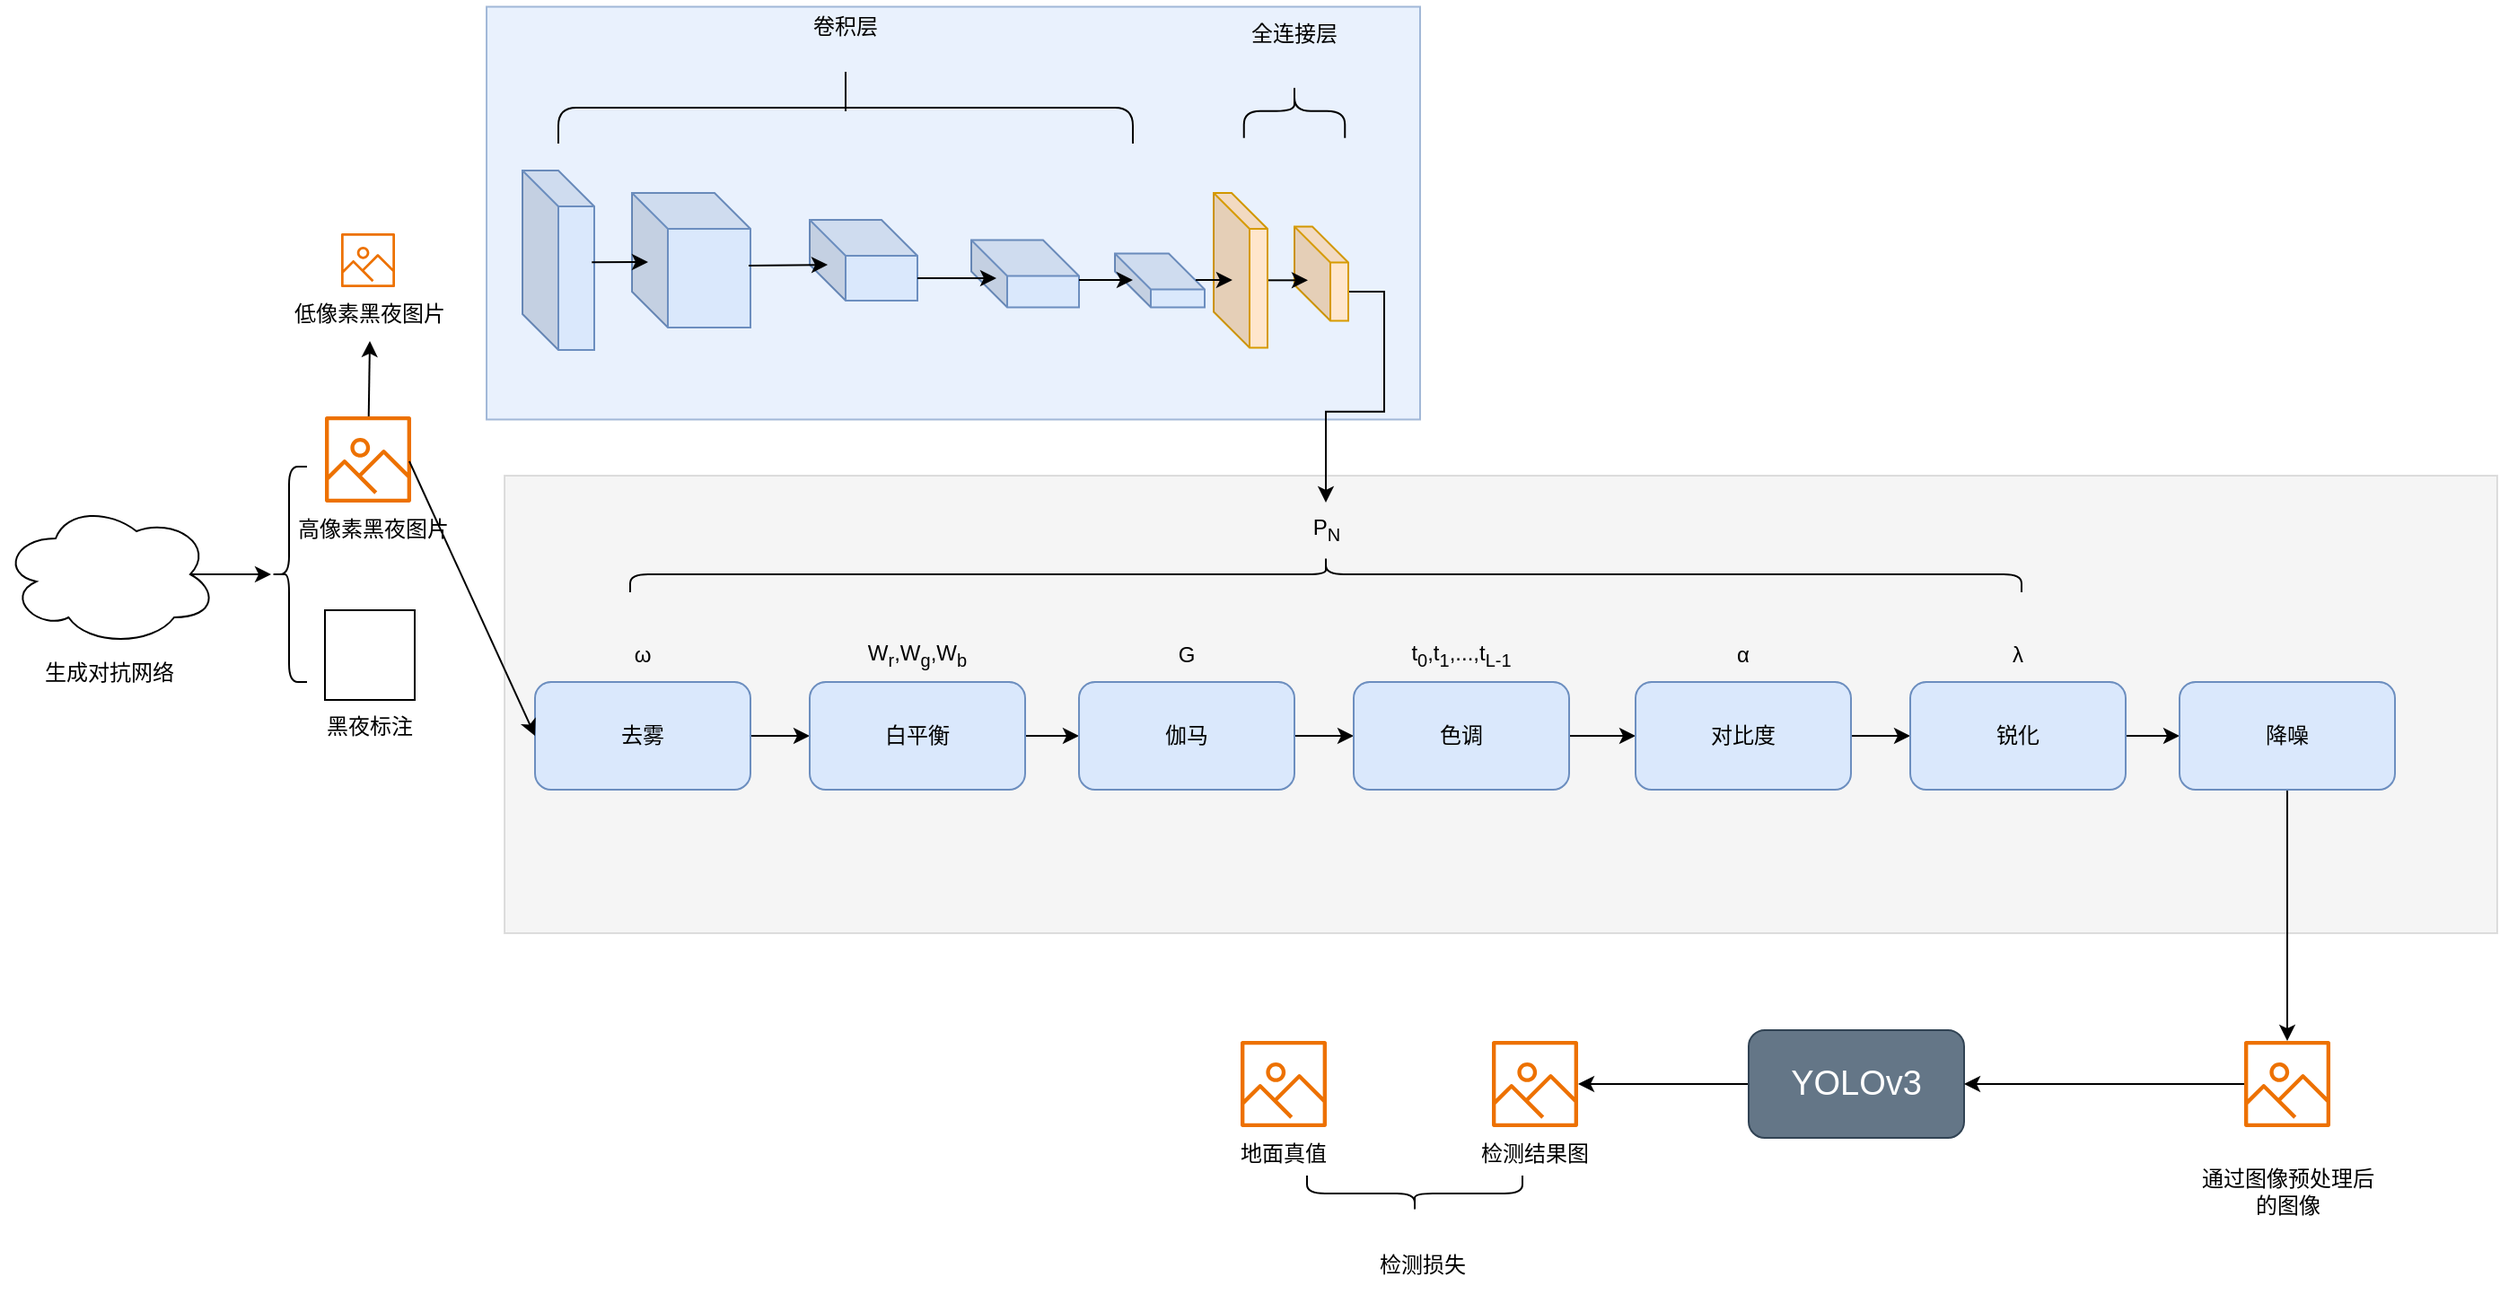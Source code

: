 <mxfile version="24.4.4" type="github">
  <diagram name="第 1 页" id="JUBmRAn-xgZ5UwaZT_6N">
    <mxGraphModel dx="1273" dy="3319" grid="1" gridSize="10" guides="1" tooltips="1" connect="1" arrows="1" fold="1" page="1" pageScale="1" pageWidth="827" pageHeight="1169" math="0" shadow="0">
      <root>
        <mxCell id="0" />
        <mxCell id="1" parent="0" />
        <mxCell id="7M45H-5EKRrKFd2AaE1g-65" value="" style="rounded=0;whiteSpace=wrap;html=1;opacity=20;fillColor=#CCCCCC;strokeColor=#666666;gradientColor=none;" vertex="1" parent="1">
          <mxGeometry x="310" y="125" width="1110" height="255" as="geometry" />
        </mxCell>
        <mxCell id="7M45H-5EKRrKFd2AaE1g-27" value="" style="rounded=0;whiteSpace=wrap;html=1;opacity=60;fillColor=#dae8fc;strokeColor=#6c8ebf;" vertex="1" parent="1">
          <mxGeometry x="300" y="-136.25" width="520" height="230" as="geometry" />
        </mxCell>
        <mxCell id="7M45H-5EKRrKFd2AaE1g-2" style="edgeStyle=orthogonalEdgeStyle;rounded=0;orthogonalLoop=1;jettySize=auto;html=1;exitX=0.875;exitY=0.5;exitDx=0;exitDy=0;exitPerimeter=0;" edge="1" parent="1" source="7M45H-5EKRrKFd2AaE1g-1">
          <mxGeometry relative="1" as="geometry">
            <mxPoint x="180" y="180" as="targetPoint" />
          </mxGeometry>
        </mxCell>
        <mxCell id="7M45H-5EKRrKFd2AaE1g-1" value="" style="ellipse;shape=cloud;whiteSpace=wrap;html=1;" vertex="1" parent="1">
          <mxGeometry x="30" y="140" width="120" height="80" as="geometry" />
        </mxCell>
        <mxCell id="7M45H-5EKRrKFd2AaE1g-3" value="" style="shape=curlyBracket;whiteSpace=wrap;html=1;rounded=1;labelPosition=left;verticalLabelPosition=middle;align=right;verticalAlign=middle;" vertex="1" parent="1">
          <mxGeometry x="180" y="120" width="20" height="120" as="geometry" />
        </mxCell>
        <mxCell id="7M45H-5EKRrKFd2AaE1g-4" value="" style="sketch=0;outlineConnect=0;fontColor=#232F3E;gradientColor=none;fillColor=#ED7100;strokeColor=none;dashed=0;verticalLabelPosition=bottom;verticalAlign=top;align=center;html=1;fontSize=12;fontStyle=0;aspect=fixed;pointerEvents=1;shape=mxgraph.aws4.container_registry_image;" vertex="1" parent="1">
          <mxGeometry x="210" y="92" width="48" height="48" as="geometry" />
        </mxCell>
        <mxCell id="7M45H-5EKRrKFd2AaE1g-6" value="" style="whiteSpace=wrap;html=1;aspect=fixed;" vertex="1" parent="1">
          <mxGeometry x="210" y="200" width="50" height="50" as="geometry" />
        </mxCell>
        <mxCell id="7M45H-5EKRrKFd2AaE1g-7" value="高像素黑夜图片" style="text;html=1;strokeColor=none;fillColor=none;align=center;verticalAlign=middle;whiteSpace=wrap;rounded=0;" vertex="1" parent="1">
          <mxGeometry x="194" y="140" width="86" height="30" as="geometry" />
        </mxCell>
        <mxCell id="7M45H-5EKRrKFd2AaE1g-8" value="黑夜标注" style="text;html=1;strokeColor=none;fillColor=none;align=center;verticalAlign=middle;whiteSpace=wrap;rounded=0;" vertex="1" parent="1">
          <mxGeometry x="195" y="250" width="80" height="30" as="geometry" />
        </mxCell>
        <mxCell id="7M45H-5EKRrKFd2AaE1g-10" value="生成对抗网络" style="text;html=1;align=center;verticalAlign=middle;whiteSpace=wrap;rounded=0;" vertex="1" parent="1">
          <mxGeometry x="45" y="220" width="90" height="30" as="geometry" />
        </mxCell>
        <mxCell id="7M45H-5EKRrKFd2AaE1g-11" value="" style="sketch=0;outlineConnect=0;fontColor=#232F3E;gradientColor=none;fillColor=#ED7100;strokeColor=none;dashed=0;verticalLabelPosition=bottom;verticalAlign=top;align=center;html=1;fontSize=12;fontStyle=0;aspect=fixed;pointerEvents=1;shape=mxgraph.aws4.container_registry_image;" vertex="1" parent="1">
          <mxGeometry x="219" y="-10" width="30" height="30" as="geometry" />
        </mxCell>
        <mxCell id="7M45H-5EKRrKFd2AaE1g-12" value="低像素黑夜图片" style="text;html=1;strokeColor=none;fillColor=none;align=center;verticalAlign=middle;whiteSpace=wrap;rounded=0;" vertex="1" parent="1">
          <mxGeometry x="190" y="20" width="90" height="30" as="geometry" />
        </mxCell>
        <mxCell id="7M45H-5EKRrKFd2AaE1g-13" value="" style="endArrow=classic;html=1;rounded=0;entryX=0.5;entryY=1;entryDx=0;entryDy=0;" edge="1" parent="1" source="7M45H-5EKRrKFd2AaE1g-4" target="7M45H-5EKRrKFd2AaE1g-12">
          <mxGeometry width="50" height="50" relative="1" as="geometry">
            <mxPoint x="330" y="290" as="sourcePoint" />
            <mxPoint x="380" y="240" as="targetPoint" />
          </mxGeometry>
        </mxCell>
        <mxCell id="7M45H-5EKRrKFd2AaE1g-14" value="" style="shape=cube;whiteSpace=wrap;html=1;boundedLbl=1;backgroundOutline=1;darkOpacity=0.05;darkOpacity2=0.1;fillColor=#dae8fc;strokeColor=#6c8ebf;" vertex="1" parent="1">
          <mxGeometry x="320" y="-45" width="40" height="100" as="geometry" />
        </mxCell>
        <mxCell id="7M45H-5EKRrKFd2AaE1g-15" value="" style="shape=cube;whiteSpace=wrap;html=1;boundedLbl=1;backgroundOutline=1;darkOpacity=0.05;darkOpacity2=0.1;fillColor=#dae8fc;strokeColor=#6c8ebf;" vertex="1" parent="1">
          <mxGeometry x="381" y="-32.49" width="66" height="75" as="geometry" />
        </mxCell>
        <mxCell id="7M45H-5EKRrKFd2AaE1g-16" value="" style="shape=cube;whiteSpace=wrap;html=1;boundedLbl=1;backgroundOutline=1;darkOpacity=0.05;darkOpacity2=0.1;fillColor=#dae8fc;strokeColor=#6c8ebf;" vertex="1" parent="1">
          <mxGeometry x="480" y="-17.5" width="60" height="45" as="geometry" />
        </mxCell>
        <mxCell id="7M45H-5EKRrKFd2AaE1g-17" value="" style="shape=cube;whiteSpace=wrap;html=1;boundedLbl=1;backgroundOutline=1;darkOpacity=0.05;darkOpacity2=0.1;fillColor=#dae8fc;strokeColor=#6c8ebf;" vertex="1" parent="1">
          <mxGeometry x="570" y="-6.25" width="60" height="37.5" as="geometry" />
        </mxCell>
        <mxCell id="7M45H-5EKRrKFd2AaE1g-19" value="" style="shape=cube;whiteSpace=wrap;html=1;boundedLbl=1;backgroundOutline=1;darkOpacity=0.05;darkOpacity2=0.1;fillColor=#dae8fc;strokeColor=#6c8ebf;" vertex="1" parent="1">
          <mxGeometry x="650" y="1.25" width="50" height="30" as="geometry" />
        </mxCell>
        <mxCell id="7M45H-5EKRrKFd2AaE1g-20" value="" style="shape=cube;whiteSpace=wrap;html=1;boundedLbl=1;backgroundOutline=1;darkOpacity=0.05;darkOpacity2=0.1;fillColor=#ffe6cc;strokeColor=#d79b00;" vertex="1" parent="1">
          <mxGeometry x="705" y="-32.49" width="30" height="86.25" as="geometry" />
        </mxCell>
        <mxCell id="7M45H-5EKRrKFd2AaE1g-63" style="edgeStyle=orthogonalEdgeStyle;rounded=0;orthogonalLoop=1;jettySize=auto;html=1;exitX=0;exitY=0;exitDx=30;exitDy=36.25;exitPerimeter=0;" edge="1" parent="1" source="7M45H-5EKRrKFd2AaE1g-21" target="7M45H-5EKRrKFd2AaE1g-64">
          <mxGeometry relative="1" as="geometry">
            <mxPoint x="860.0" y="100" as="targetPoint" />
          </mxGeometry>
        </mxCell>
        <mxCell id="7M45H-5EKRrKFd2AaE1g-21" value="" style="shape=cube;whiteSpace=wrap;html=1;boundedLbl=1;backgroundOutline=1;darkOpacity=0.05;darkOpacity2=0.1;fillColor=#ffe6cc;strokeColor=#d79b00;" vertex="1" parent="1">
          <mxGeometry x="750" y="-13.75" width="30" height="52.5" as="geometry" />
        </mxCell>
        <mxCell id="7M45H-5EKRrKFd2AaE1g-22" value="" style="shape=curlyBracket;whiteSpace=wrap;html=1;rounded=1;labelPosition=left;verticalLabelPosition=middle;align=right;verticalAlign=middle;rotation=90;size=0;" vertex="1" parent="1">
          <mxGeometry x="490" y="-230" width="20" height="320" as="geometry" />
        </mxCell>
        <mxCell id="7M45H-5EKRrKFd2AaE1g-23" value="" style="endArrow=none;html=1;rounded=0;entryX=0.1;entryY=0.5;entryDx=0;entryDy=0;entryPerimeter=0;" edge="1" parent="1" target="7M45H-5EKRrKFd2AaE1g-22">
          <mxGeometry width="50" height="50" relative="1" as="geometry">
            <mxPoint x="500" y="-100" as="sourcePoint" />
            <mxPoint x="510" y="200" as="targetPoint" />
          </mxGeometry>
        </mxCell>
        <mxCell id="7M45H-5EKRrKFd2AaE1g-24" value="卷积层" style="text;html=1;align=center;verticalAlign=middle;whiteSpace=wrap;rounded=0;" vertex="1" parent="1">
          <mxGeometry x="470" y="-140" width="60" height="30" as="geometry" />
        </mxCell>
        <mxCell id="7M45H-5EKRrKFd2AaE1g-25" value="" style="shape=curlyBracket;whiteSpace=wrap;html=1;rounded=1;labelPosition=left;verticalLabelPosition=middle;align=right;verticalAlign=middle;rotation=90;size=0.5;" vertex="1" parent="1">
          <mxGeometry x="735" y="-106.25" width="30" height="56.25" as="geometry" />
        </mxCell>
        <mxCell id="7M45H-5EKRrKFd2AaE1g-26" value="全连接层" style="text;html=1;align=center;verticalAlign=middle;whiteSpace=wrap;rounded=0;" vertex="1" parent="1">
          <mxGeometry x="720" y="-136.25" width="60" height="30" as="geometry" />
        </mxCell>
        <mxCell id="7M45H-5EKRrKFd2AaE1g-67" style="edgeStyle=orthogonalEdgeStyle;rounded=0;orthogonalLoop=1;jettySize=auto;html=1;exitX=1;exitY=0.5;exitDx=0;exitDy=0;entryX=0;entryY=0.5;entryDx=0;entryDy=0;" edge="1" parent="1" source="7M45H-5EKRrKFd2AaE1g-28" target="7M45H-5EKRrKFd2AaE1g-29">
          <mxGeometry relative="1" as="geometry" />
        </mxCell>
        <mxCell id="7M45H-5EKRrKFd2AaE1g-28" value="去雾" style="rounded=1;whiteSpace=wrap;html=1;fillColor=#dae8fc;strokeColor=#6c8ebf;" vertex="1" parent="1">
          <mxGeometry x="327" y="240" width="120" height="60" as="geometry" />
        </mxCell>
        <mxCell id="7M45H-5EKRrKFd2AaE1g-68" style="edgeStyle=orthogonalEdgeStyle;rounded=0;orthogonalLoop=1;jettySize=auto;html=1;exitX=1;exitY=0.5;exitDx=0;exitDy=0;entryX=0;entryY=0.5;entryDx=0;entryDy=0;" edge="1" parent="1" source="7M45H-5EKRrKFd2AaE1g-29" target="7M45H-5EKRrKFd2AaE1g-30">
          <mxGeometry relative="1" as="geometry" />
        </mxCell>
        <mxCell id="7M45H-5EKRrKFd2AaE1g-29" value="白平衡" style="rounded=1;whiteSpace=wrap;html=1;fillColor=#dae8fc;strokeColor=#6c8ebf;" vertex="1" parent="1">
          <mxGeometry x="480" y="240" width="120" height="60" as="geometry" />
        </mxCell>
        <mxCell id="7M45H-5EKRrKFd2AaE1g-69" style="edgeStyle=orthogonalEdgeStyle;rounded=0;orthogonalLoop=1;jettySize=auto;html=1;exitX=1;exitY=0.5;exitDx=0;exitDy=0;entryX=0;entryY=0.5;entryDx=0;entryDy=0;" edge="1" parent="1" source="7M45H-5EKRrKFd2AaE1g-30" target="7M45H-5EKRrKFd2AaE1g-31">
          <mxGeometry relative="1" as="geometry" />
        </mxCell>
        <mxCell id="7M45H-5EKRrKFd2AaE1g-30" value="伽马" style="rounded=1;whiteSpace=wrap;html=1;fillColor=#dae8fc;strokeColor=#6c8ebf;" vertex="1" parent="1">
          <mxGeometry x="630" y="240" width="120" height="60" as="geometry" />
        </mxCell>
        <mxCell id="7M45H-5EKRrKFd2AaE1g-70" style="edgeStyle=orthogonalEdgeStyle;rounded=0;orthogonalLoop=1;jettySize=auto;html=1;exitX=1;exitY=0.5;exitDx=0;exitDy=0;entryX=0;entryY=0.5;entryDx=0;entryDy=0;" edge="1" parent="1" source="7M45H-5EKRrKFd2AaE1g-31" target="7M45H-5EKRrKFd2AaE1g-32">
          <mxGeometry relative="1" as="geometry" />
        </mxCell>
        <mxCell id="7M45H-5EKRrKFd2AaE1g-31" value="色调" style="rounded=1;whiteSpace=wrap;html=1;fillColor=#dae8fc;strokeColor=#6c8ebf;" vertex="1" parent="1">
          <mxGeometry x="783" y="240" width="120" height="60" as="geometry" />
        </mxCell>
        <mxCell id="7M45H-5EKRrKFd2AaE1g-71" style="edgeStyle=orthogonalEdgeStyle;rounded=0;orthogonalLoop=1;jettySize=auto;html=1;exitX=1;exitY=0.5;exitDx=0;exitDy=0;entryX=0;entryY=0.5;entryDx=0;entryDy=0;" edge="1" parent="1" source="7M45H-5EKRrKFd2AaE1g-32" target="7M45H-5EKRrKFd2AaE1g-33">
          <mxGeometry relative="1" as="geometry" />
        </mxCell>
        <mxCell id="7M45H-5EKRrKFd2AaE1g-32" value="对比度" style="rounded=1;whiteSpace=wrap;html=1;fillColor=#dae8fc;strokeColor=#6c8ebf;" vertex="1" parent="1">
          <mxGeometry x="940" y="240" width="120" height="60" as="geometry" />
        </mxCell>
        <mxCell id="7M45H-5EKRrKFd2AaE1g-72" style="edgeStyle=orthogonalEdgeStyle;rounded=0;orthogonalLoop=1;jettySize=auto;html=1;exitX=1;exitY=0.5;exitDx=0;exitDy=0;entryX=0;entryY=0.5;entryDx=0;entryDy=0;" edge="1" parent="1" source="7M45H-5EKRrKFd2AaE1g-33" target="7M45H-5EKRrKFd2AaE1g-34">
          <mxGeometry relative="1" as="geometry" />
        </mxCell>
        <mxCell id="7M45H-5EKRrKFd2AaE1g-33" value="锐化" style="rounded=1;whiteSpace=wrap;html=1;fillColor=#dae8fc;strokeColor=#6c8ebf;" vertex="1" parent="1">
          <mxGeometry x="1093" y="240" width="120" height="60" as="geometry" />
        </mxCell>
        <mxCell id="7M45H-5EKRrKFd2AaE1g-75" style="edgeStyle=orthogonalEdgeStyle;rounded=0;orthogonalLoop=1;jettySize=auto;html=1;exitX=0.5;exitY=1;exitDx=0;exitDy=0;" edge="1" parent="1" source="7M45H-5EKRrKFd2AaE1g-34" target="7M45H-5EKRrKFd2AaE1g-74">
          <mxGeometry relative="1" as="geometry" />
        </mxCell>
        <mxCell id="7M45H-5EKRrKFd2AaE1g-34" value="降噪" style="rounded=1;whiteSpace=wrap;html=1;fillColor=#dae8fc;strokeColor=#6c8ebf;" vertex="1" parent="1">
          <mxGeometry x="1243" y="240" width="120" height="60" as="geometry" />
        </mxCell>
        <mxCell id="7M45H-5EKRrKFd2AaE1g-36" value="ω" style="text;html=1;align=center;verticalAlign=middle;whiteSpace=wrap;rounded=0;" vertex="1" parent="1">
          <mxGeometry x="357" y="210" width="60" height="30" as="geometry" />
        </mxCell>
        <mxCell id="7M45H-5EKRrKFd2AaE1g-37" value="W&lt;sub&gt;r&lt;/sub&gt;,W&lt;sub&gt;g&lt;/sub&gt;,W&lt;sub&gt;b&lt;/sub&gt;" style="text;html=1;align=center;verticalAlign=middle;whiteSpace=wrap;rounded=0;" vertex="1" parent="1">
          <mxGeometry x="510" y="210" width="60" height="30" as="geometry" />
        </mxCell>
        <mxCell id="7M45H-5EKRrKFd2AaE1g-38" value="G" style="text;html=1;align=center;verticalAlign=middle;whiteSpace=wrap;rounded=0;" vertex="1" parent="1">
          <mxGeometry x="660" y="210" width="60" height="30" as="geometry" />
        </mxCell>
        <mxCell id="7M45H-5EKRrKFd2AaE1g-39" value="t&lt;sub&gt;0&lt;/sub&gt;,t&lt;sub&gt;1&lt;/sub&gt;,...,t&lt;sub&gt;L-1&lt;/sub&gt;" style="text;html=1;align=center;verticalAlign=middle;whiteSpace=wrap;rounded=0;" vertex="1" parent="1">
          <mxGeometry x="813" y="210" width="60" height="30" as="geometry" />
        </mxCell>
        <mxCell id="7M45H-5EKRrKFd2AaE1g-40" value="α" style="text;html=1;align=center;verticalAlign=middle;whiteSpace=wrap;rounded=0;" vertex="1" parent="1">
          <mxGeometry x="970" y="210" width="60" height="30" as="geometry" />
        </mxCell>
        <mxCell id="7M45H-5EKRrKFd2AaE1g-41" value="λ" style="text;html=1;align=center;verticalAlign=middle;whiteSpace=wrap;rounded=0;" vertex="1" parent="1">
          <mxGeometry x="1123" y="210" width="60" height="30" as="geometry" />
        </mxCell>
        <mxCell id="7M45H-5EKRrKFd2AaE1g-46" value="" style="shape=curlyBracket;whiteSpace=wrap;html=1;rounded=1;labelPosition=left;verticalLabelPosition=middle;align=right;verticalAlign=middle;rotation=90;" vertex="1" parent="1">
          <mxGeometry x="757.5" y="-207.5" width="20" height="775" as="geometry" />
        </mxCell>
        <mxCell id="7M45H-5EKRrKFd2AaE1g-50" value="" style="endArrow=classic;html=1;rounded=0;endFill=1;exitX=0.966;exitY=0.511;exitDx=0;exitDy=0;exitPerimeter=0;" edge="1" parent="1" source="7M45H-5EKRrKFd2AaE1g-14">
          <mxGeometry width="50" height="50" relative="1" as="geometry">
            <mxPoint x="440" y="450" as="sourcePoint" />
            <mxPoint x="390" y="6" as="targetPoint" />
          </mxGeometry>
        </mxCell>
        <mxCell id="7M45H-5EKRrKFd2AaE1g-52" value="" style="endArrow=classic;html=1;rounded=0;endFill=1;exitX=0.966;exitY=0.511;exitDx=0;exitDy=0;exitPerimeter=0;entryX=0.167;entryY=0.556;entryDx=0;entryDy=0;entryPerimeter=0;" edge="1" parent="1" target="7M45H-5EKRrKFd2AaE1g-16">
          <mxGeometry width="50" height="50" relative="1" as="geometry">
            <mxPoint x="446" y="8" as="sourcePoint" />
            <mxPoint x="467" y="8" as="targetPoint" />
          </mxGeometry>
        </mxCell>
        <mxCell id="7M45H-5EKRrKFd2AaE1g-58" value="" style="endArrow=classic;html=1;rounded=0;endFill=1;entryX=-0.008;entryY=0.58;entryDx=0;entryDy=0;entryPerimeter=0;" edge="1" parent="1">
          <mxGeometry width="50" height="50" relative="1" as="geometry">
            <mxPoint x="735.5" y="16.16" as="sourcePoint" />
            <mxPoint x="757.5" y="16.16" as="targetPoint" />
          </mxGeometry>
        </mxCell>
        <mxCell id="7M45H-5EKRrKFd2AaE1g-60" value="" style="endArrow=classic;html=1;rounded=0;endFill=1;exitX=0.966;exitY=0.511;exitDx=0;exitDy=0;exitPerimeter=0;entryX=0.167;entryY=0.556;entryDx=0;entryDy=0;entryPerimeter=0;" edge="1" parent="1">
          <mxGeometry width="50" height="50" relative="1" as="geometry">
            <mxPoint x="540" y="15" as="sourcePoint" />
            <mxPoint x="584" y="15" as="targetPoint" />
          </mxGeometry>
        </mxCell>
        <mxCell id="7M45H-5EKRrKFd2AaE1g-61" value="" style="endArrow=classic;html=1;rounded=0;endFill=1;exitX=0.966;exitY=0.511;exitDx=0;exitDy=0;exitPerimeter=0;" edge="1" parent="1">
          <mxGeometry width="50" height="50" relative="1" as="geometry">
            <mxPoint x="630" y="16" as="sourcePoint" />
            <mxPoint x="660" y="16" as="targetPoint" />
          </mxGeometry>
        </mxCell>
        <mxCell id="7M45H-5EKRrKFd2AaE1g-62" value="" style="endArrow=classic;html=1;rounded=0;endFill=1;exitX=0.966;exitY=0.511;exitDx=0;exitDy=0;exitPerimeter=0;entryX=0.209;entryY=0.827;entryDx=0;entryDy=0;entryPerimeter=0;" edge="1" parent="1">
          <mxGeometry width="50" height="50" relative="1" as="geometry">
            <mxPoint x="695" y="16" as="sourcePoint" />
            <mxPoint x="715.45" y="16.06" as="targetPoint" />
          </mxGeometry>
        </mxCell>
        <mxCell id="7M45H-5EKRrKFd2AaE1g-64" value="P&lt;sub&gt;N&lt;/sub&gt;" style="text;html=1;align=center;verticalAlign=middle;whiteSpace=wrap;rounded=0;" vertex="1" parent="1">
          <mxGeometry x="737.5" y="140" width="60" height="30" as="geometry" />
        </mxCell>
        <mxCell id="7M45H-5EKRrKFd2AaE1g-73" value="" style="endArrow=classic;html=1;rounded=0;exitX=0.979;exitY=0.521;exitDx=0;exitDy=0;exitPerimeter=0;entryX=0;entryY=0.5;entryDx=0;entryDy=0;" edge="1" parent="1" source="7M45H-5EKRrKFd2AaE1g-4" target="7M45H-5EKRrKFd2AaE1g-28">
          <mxGeometry width="50" height="50" relative="1" as="geometry">
            <mxPoint x="210" y="400" as="sourcePoint" />
            <mxPoint x="260" y="350" as="targetPoint" />
          </mxGeometry>
        </mxCell>
        <mxCell id="7M45H-5EKRrKFd2AaE1g-74" value="" style="sketch=0;outlineConnect=0;fontColor=#232F3E;gradientColor=none;fillColor=#ED7100;strokeColor=none;dashed=0;verticalLabelPosition=bottom;verticalAlign=top;align=center;html=1;fontSize=12;fontStyle=0;aspect=fixed;pointerEvents=1;shape=mxgraph.aws4.container_registry_image;" vertex="1" parent="1">
          <mxGeometry x="1279" y="440" width="48" height="48" as="geometry" />
        </mxCell>
        <mxCell id="7M45H-5EKRrKFd2AaE1g-76" value="通过图像预处理后的图像" style="text;html=1;align=center;verticalAlign=middle;whiteSpace=wrap;rounded=0;" vertex="1" parent="1">
          <mxGeometry x="1249.5" y="488" width="107" height="72" as="geometry" />
        </mxCell>
        <mxCell id="7M45H-5EKRrKFd2AaE1g-80" style="edgeStyle=orthogonalEdgeStyle;rounded=0;orthogonalLoop=1;jettySize=auto;html=1;exitX=0;exitY=0.5;exitDx=0;exitDy=0;" edge="1" parent="1" source="7M45H-5EKRrKFd2AaE1g-77" target="7M45H-5EKRrKFd2AaE1g-79">
          <mxGeometry relative="1" as="geometry" />
        </mxCell>
        <mxCell id="7M45H-5EKRrKFd2AaE1g-77" value="&lt;font style=&quot;font-size: 19px;&quot;&gt;YOLOv3&lt;/font&gt;" style="rounded=1;whiteSpace=wrap;html=1;fillColor=#647687;fontColor=#ffffff;strokeColor=#314354;" vertex="1" parent="1">
          <mxGeometry x="1003" y="434" width="120" height="60" as="geometry" />
        </mxCell>
        <mxCell id="7M45H-5EKRrKFd2AaE1g-78" value="" style="endArrow=classic;html=1;rounded=0;entryX=1;entryY=0.5;entryDx=0;entryDy=0;" edge="1" parent="1" source="7M45H-5EKRrKFd2AaE1g-74" target="7M45H-5EKRrKFd2AaE1g-77">
          <mxGeometry width="50" height="50" relative="1" as="geometry">
            <mxPoint x="1110" y="560" as="sourcePoint" />
            <mxPoint x="1160" y="510" as="targetPoint" />
          </mxGeometry>
        </mxCell>
        <mxCell id="7M45H-5EKRrKFd2AaE1g-79" value="" style="sketch=0;outlineConnect=0;fontColor=#232F3E;gradientColor=none;fillColor=#ED7100;strokeColor=none;dashed=0;verticalLabelPosition=bottom;verticalAlign=top;align=center;html=1;fontSize=12;fontStyle=0;aspect=fixed;pointerEvents=1;shape=mxgraph.aws4.container_registry_image;" vertex="1" parent="1">
          <mxGeometry x="860" y="440" width="48" height="48" as="geometry" />
        </mxCell>
        <mxCell id="7M45H-5EKRrKFd2AaE1g-81" value="检测结果图" style="text;html=1;align=center;verticalAlign=middle;whiteSpace=wrap;rounded=0;" vertex="1" parent="1">
          <mxGeometry x="846" y="488" width="76" height="30" as="geometry" />
        </mxCell>
        <mxCell id="7M45H-5EKRrKFd2AaE1g-82" value="" style="sketch=0;outlineConnect=0;fontColor=#232F3E;gradientColor=none;fillColor=#ED7100;strokeColor=none;dashed=0;verticalLabelPosition=bottom;verticalAlign=top;align=center;html=1;fontSize=12;fontStyle=0;aspect=fixed;pointerEvents=1;shape=mxgraph.aws4.container_registry_image;" vertex="1" parent="1">
          <mxGeometry x="720" y="440" width="48" height="48" as="geometry" />
        </mxCell>
        <mxCell id="7M45H-5EKRrKFd2AaE1g-83" value="地面真值" style="text;html=1;align=center;verticalAlign=middle;whiteSpace=wrap;rounded=0;" vertex="1" parent="1">
          <mxGeometry x="714" y="488" width="60" height="30" as="geometry" />
        </mxCell>
        <mxCell id="7M45H-5EKRrKFd2AaE1g-84" value="" style="shape=curlyBracket;whiteSpace=wrap;html=1;rounded=1;labelPosition=left;verticalLabelPosition=middle;align=right;verticalAlign=middle;rotation=-90;" vertex="1" parent="1">
          <mxGeometry x="807" y="465" width="20" height="120" as="geometry" />
        </mxCell>
        <mxCell id="7M45H-5EKRrKFd2AaE1g-85" value="检测损失" style="text;html=1;align=center;verticalAlign=middle;whiteSpace=wrap;rounded=0;" vertex="1" parent="1">
          <mxGeometry x="783" y="550" width="77" height="30" as="geometry" />
        </mxCell>
      </root>
    </mxGraphModel>
  </diagram>
</mxfile>
